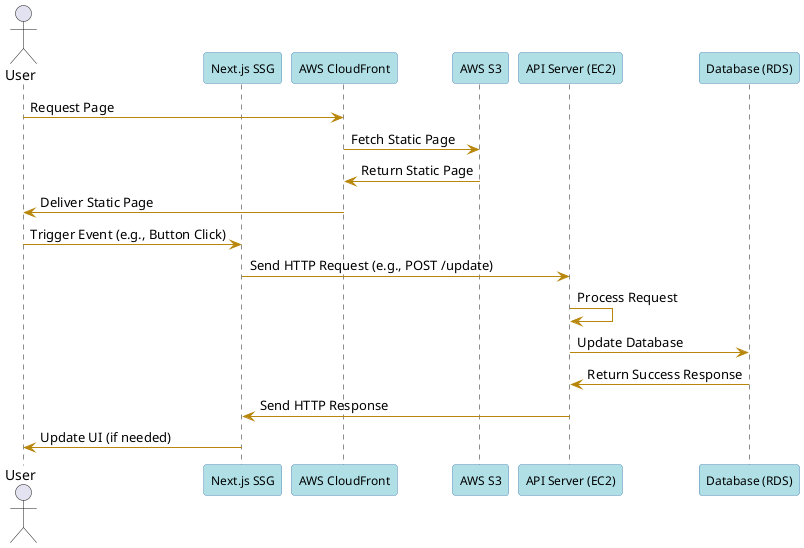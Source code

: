 @startuml
!define RECTANGLE_CLASS
!define RECTANGLE_BLUE Class<<BLUE>>

skinparam shadowing false
skinparam backgroundColor #FFFFFF
skinparam ArrowColor #0000FF
skinparam activity {
    BackgroundColor<<BLUE>> #ADD8E6
    BorderColor<<BLUE>> #00008B
    FontColor<<BLUE>> #00008B
    FontSize 12
}
skinparam class {
    BackgroundColor #FEFECE
    BorderColor #B8860B
    ArrowColor #B8860B
    FontSize 12
    FontName Arial
}
skinparam usecase {
    BackgroundColor #FFFFA3
    BorderColor #FFA500
    FontSize 12
    FontName Arial
}
skinparam package {
    BackgroundColor #FFFFFF
    BorderColor #B8860B
    FontSize 12
    FontName Arial
}
skinparam participant {
    BackgroundColor #B0E0E6
    BorderColor #4682B4
    FontSize 12
    FontName Arial
}


actor User
participant "Next.js SSG" as SSG
participant "AWS CloudFront" as CF
participant "AWS S3" as S3
participant "API Server (EC2)" as EC2
participant "Database (RDS)" as RDS

User -> CF : Request Page
CF -> S3 : Fetch Static Page
S3 -> CF : Return Static Page
CF -> User : Deliver Static Page

User -> SSG : Trigger Event (e.g., Button Click)
SSG -> EC2 : Send HTTP Request (e.g., POST /update)
EC2 -> EC2 : Process Request
EC2 -> RDS : Update Database
RDS -> EC2 : Return Success Response
EC2 -> SSG : Send HTTP Response
SSG -> User : Update UI (if needed)

@enduml
